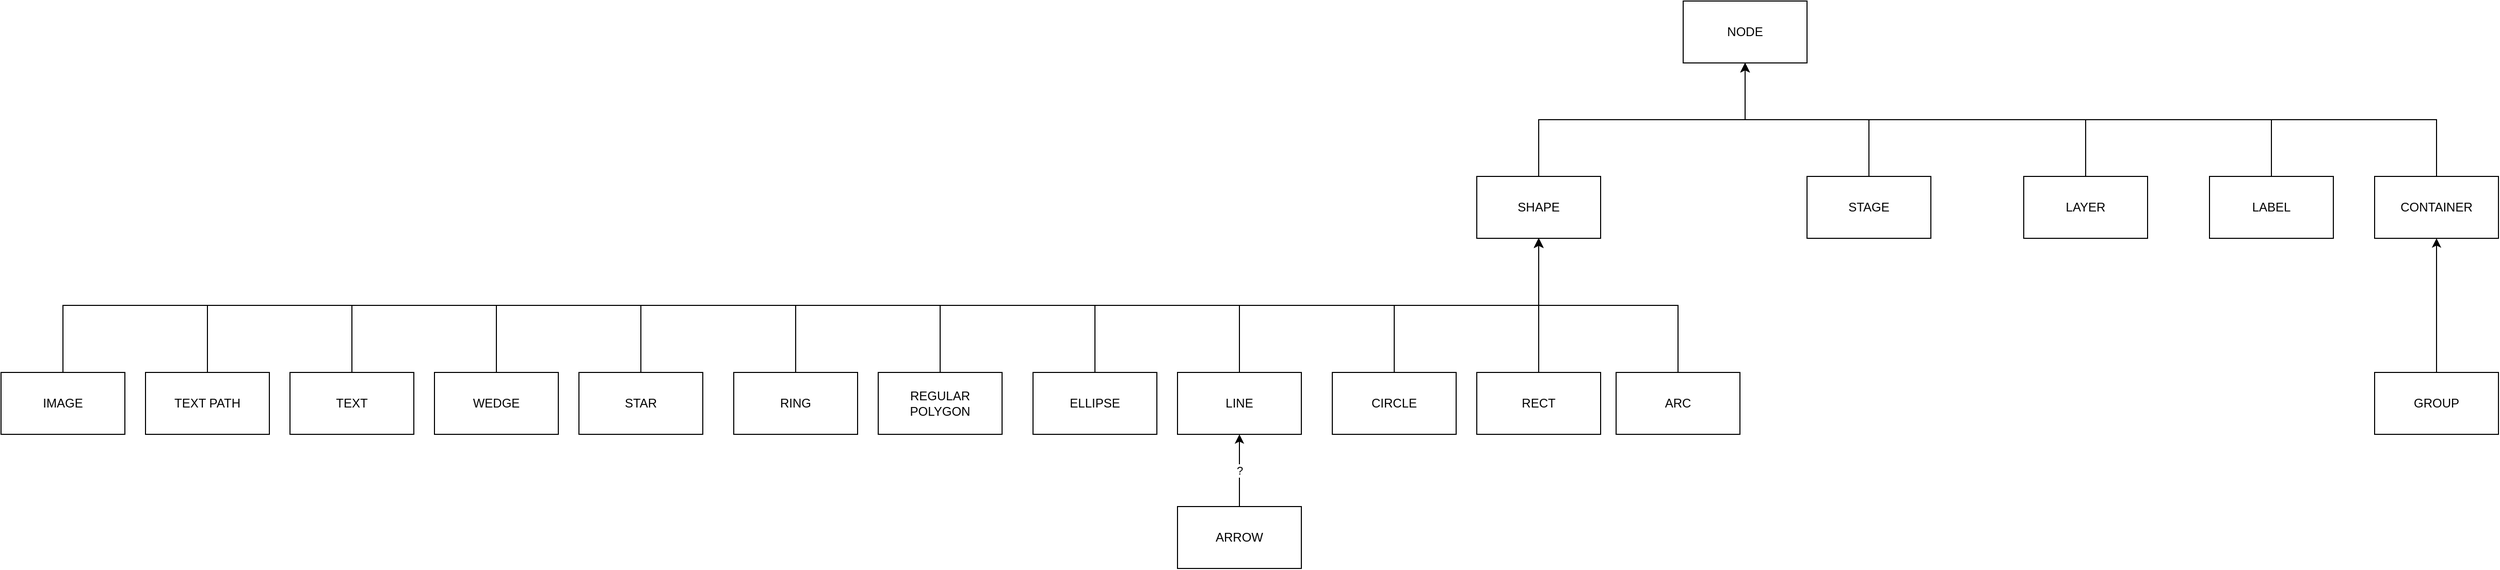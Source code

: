 <mxfile version="24.1.0" type="device">
  <diagram name="Page-1" id="XTs7JJ6mczBnE6e2hhl9">
    <mxGraphModel dx="3493" dy="1045" grid="1" gridSize="10" guides="1" tooltips="1" connect="1" arrows="1" fold="1" page="1" pageScale="1" pageWidth="850" pageHeight="1100" math="0" shadow="0">
      <root>
        <mxCell id="0" />
        <mxCell id="1" parent="0" />
        <mxCell id="9bo8uZbP6z67TJfgycmk-1" value="NODE" style="rounded=0;whiteSpace=wrap;html=1;" vertex="1" parent="1">
          <mxGeometry x="360" y="390" width="120" height="60" as="geometry" />
        </mxCell>
        <mxCell id="9bo8uZbP6z67TJfgycmk-3" style="edgeStyle=orthogonalEdgeStyle;rounded=0;orthogonalLoop=1;jettySize=auto;html=1;exitX=0.5;exitY=0;exitDx=0;exitDy=0;entryX=0.5;entryY=1;entryDx=0;entryDy=0;" edge="1" parent="1" source="9bo8uZbP6z67TJfgycmk-2" target="9bo8uZbP6z67TJfgycmk-1">
          <mxGeometry relative="1" as="geometry" />
        </mxCell>
        <mxCell id="9bo8uZbP6z67TJfgycmk-2" value="SHAPE" style="rounded=0;whiteSpace=wrap;html=1;" vertex="1" parent="1">
          <mxGeometry x="160" y="560" width="120" height="60" as="geometry" />
        </mxCell>
        <mxCell id="9bo8uZbP6z67TJfgycmk-7" style="edgeStyle=orthogonalEdgeStyle;rounded=0;orthogonalLoop=1;jettySize=auto;html=1;entryX=0.5;entryY=1;entryDx=0;entryDy=0;exitX=0.5;exitY=0;exitDx=0;exitDy=0;" edge="1" parent="1" source="9bo8uZbP6z67TJfgycmk-4" target="9bo8uZbP6z67TJfgycmk-2">
          <mxGeometry relative="1" as="geometry" />
        </mxCell>
        <mxCell id="9bo8uZbP6z67TJfgycmk-4" value="CIRCLE" style="rounded=0;whiteSpace=wrap;html=1;" vertex="1" parent="1">
          <mxGeometry x="20" y="750" width="120" height="60" as="geometry" />
        </mxCell>
        <mxCell id="9bo8uZbP6z67TJfgycmk-8" style="edgeStyle=orthogonalEdgeStyle;rounded=0;orthogonalLoop=1;jettySize=auto;html=1;exitX=0.5;exitY=0;exitDx=0;exitDy=0;" edge="1" parent="1" source="9bo8uZbP6z67TJfgycmk-5">
          <mxGeometry relative="1" as="geometry">
            <mxPoint x="220" y="620" as="targetPoint" />
          </mxGeometry>
        </mxCell>
        <mxCell id="9bo8uZbP6z67TJfgycmk-5" value="RECT" style="rounded=0;whiteSpace=wrap;html=1;" vertex="1" parent="1">
          <mxGeometry x="160" y="750" width="120" height="60" as="geometry" />
        </mxCell>
        <mxCell id="9bo8uZbP6z67TJfgycmk-9" style="edgeStyle=orthogonalEdgeStyle;rounded=0;orthogonalLoop=1;jettySize=auto;html=1;entryX=0.5;entryY=1;entryDx=0;entryDy=0;exitX=0.5;exitY=0;exitDx=0;exitDy=0;" edge="1" parent="1" source="9bo8uZbP6z67TJfgycmk-6" target="9bo8uZbP6z67TJfgycmk-2">
          <mxGeometry relative="1" as="geometry" />
        </mxCell>
        <mxCell id="9bo8uZbP6z67TJfgycmk-6" value="ARC" style="rounded=0;whiteSpace=wrap;html=1;" vertex="1" parent="1">
          <mxGeometry x="295" y="750" width="120" height="60" as="geometry" />
        </mxCell>
        <mxCell id="9bo8uZbP6z67TJfgycmk-12" style="edgeStyle=orthogonalEdgeStyle;rounded=0;orthogonalLoop=1;jettySize=auto;html=1;entryX=0.5;entryY=1;entryDx=0;entryDy=0;" edge="1" parent="1" source="9bo8uZbP6z67TJfgycmk-10" target="9bo8uZbP6z67TJfgycmk-1">
          <mxGeometry relative="1" as="geometry" />
        </mxCell>
        <mxCell id="9bo8uZbP6z67TJfgycmk-10" value="STAGE" style="rounded=0;whiteSpace=wrap;html=1;" vertex="1" parent="1">
          <mxGeometry x="480" y="560" width="120" height="60" as="geometry" />
        </mxCell>
        <mxCell id="9bo8uZbP6z67TJfgycmk-13" style="edgeStyle=orthogonalEdgeStyle;rounded=0;orthogonalLoop=1;jettySize=auto;html=1;entryX=0.5;entryY=1;entryDx=0;entryDy=0;exitX=0.5;exitY=0;exitDx=0;exitDy=0;" edge="1" parent="1" source="9bo8uZbP6z67TJfgycmk-11" target="9bo8uZbP6z67TJfgycmk-1">
          <mxGeometry relative="1" as="geometry" />
        </mxCell>
        <mxCell id="9bo8uZbP6z67TJfgycmk-11" value="LAYER" style="rounded=0;whiteSpace=wrap;html=1;" vertex="1" parent="1">
          <mxGeometry x="690" y="560" width="120" height="60" as="geometry" />
        </mxCell>
        <mxCell id="9bo8uZbP6z67TJfgycmk-15" style="edgeStyle=orthogonalEdgeStyle;rounded=0;orthogonalLoop=1;jettySize=auto;html=1;entryX=0.5;entryY=1;entryDx=0;entryDy=0;exitX=0.5;exitY=0;exitDx=0;exitDy=0;" edge="1" parent="1" source="9bo8uZbP6z67TJfgycmk-14" target="9bo8uZbP6z67TJfgycmk-2">
          <mxGeometry relative="1" as="geometry" />
        </mxCell>
        <mxCell id="9bo8uZbP6z67TJfgycmk-14" value="LINE" style="rounded=0;whiteSpace=wrap;html=1;" vertex="1" parent="1">
          <mxGeometry x="-130" y="750" width="120" height="60" as="geometry" />
        </mxCell>
        <mxCell id="9bo8uZbP6z67TJfgycmk-17" value="?" style="edgeStyle=orthogonalEdgeStyle;rounded=0;orthogonalLoop=1;jettySize=auto;html=1;entryX=0.5;entryY=1;entryDx=0;entryDy=0;" edge="1" parent="1" source="9bo8uZbP6z67TJfgycmk-16" target="9bo8uZbP6z67TJfgycmk-14">
          <mxGeometry relative="1" as="geometry" />
        </mxCell>
        <mxCell id="9bo8uZbP6z67TJfgycmk-16" value="ARROW" style="rounded=0;whiteSpace=wrap;html=1;" vertex="1" parent="1">
          <mxGeometry x="-130" y="880" width="120" height="60" as="geometry" />
        </mxCell>
        <mxCell id="9bo8uZbP6z67TJfgycmk-19" style="edgeStyle=orthogonalEdgeStyle;rounded=0;orthogonalLoop=1;jettySize=auto;html=1;entryX=0.5;entryY=1;entryDx=0;entryDy=0;exitX=0.5;exitY=0;exitDx=0;exitDy=0;" edge="1" parent="1" source="9bo8uZbP6z67TJfgycmk-18" target="9bo8uZbP6z67TJfgycmk-2">
          <mxGeometry relative="1" as="geometry" />
        </mxCell>
        <mxCell id="9bo8uZbP6z67TJfgycmk-18" value="ELLIPSE" style="rounded=0;whiteSpace=wrap;html=1;" vertex="1" parent="1">
          <mxGeometry x="-270" y="750" width="120" height="60" as="geometry" />
        </mxCell>
        <mxCell id="9bo8uZbP6z67TJfgycmk-21" style="edgeStyle=orthogonalEdgeStyle;rounded=0;orthogonalLoop=1;jettySize=auto;html=1;entryX=0.5;entryY=1;entryDx=0;entryDy=0;exitX=0.5;exitY=0;exitDx=0;exitDy=0;" edge="1" parent="1" source="9bo8uZbP6z67TJfgycmk-20" target="9bo8uZbP6z67TJfgycmk-2">
          <mxGeometry relative="1" as="geometry" />
        </mxCell>
        <mxCell id="9bo8uZbP6z67TJfgycmk-20" value="REGULAR POLYGON" style="rounded=0;whiteSpace=wrap;html=1;" vertex="1" parent="1">
          <mxGeometry x="-420" y="750" width="120" height="60" as="geometry" />
        </mxCell>
        <mxCell id="9bo8uZbP6z67TJfgycmk-23" style="edgeStyle=orthogonalEdgeStyle;rounded=0;orthogonalLoop=1;jettySize=auto;html=1;entryX=0.5;entryY=1;entryDx=0;entryDy=0;exitX=0.5;exitY=0;exitDx=0;exitDy=0;" edge="1" parent="1" source="9bo8uZbP6z67TJfgycmk-22" target="9bo8uZbP6z67TJfgycmk-2">
          <mxGeometry relative="1" as="geometry" />
        </mxCell>
        <mxCell id="9bo8uZbP6z67TJfgycmk-22" value="RING" style="rounded=0;whiteSpace=wrap;html=1;" vertex="1" parent="1">
          <mxGeometry x="-560" y="750" width="120" height="60" as="geometry" />
        </mxCell>
        <mxCell id="9bo8uZbP6z67TJfgycmk-25" style="edgeStyle=orthogonalEdgeStyle;rounded=0;orthogonalLoop=1;jettySize=auto;html=1;entryX=0.5;entryY=1;entryDx=0;entryDy=0;exitX=0.5;exitY=0;exitDx=0;exitDy=0;" edge="1" parent="1" source="9bo8uZbP6z67TJfgycmk-24" target="9bo8uZbP6z67TJfgycmk-2">
          <mxGeometry relative="1" as="geometry" />
        </mxCell>
        <mxCell id="9bo8uZbP6z67TJfgycmk-24" value="STAR" style="rounded=0;whiteSpace=wrap;html=1;" vertex="1" parent="1">
          <mxGeometry x="-710" y="750" width="120" height="60" as="geometry" />
        </mxCell>
        <mxCell id="9bo8uZbP6z67TJfgycmk-27" style="edgeStyle=orthogonalEdgeStyle;rounded=0;orthogonalLoop=1;jettySize=auto;html=1;entryX=0.5;entryY=1;entryDx=0;entryDy=0;exitX=0.5;exitY=0;exitDx=0;exitDy=0;" edge="1" parent="1" source="9bo8uZbP6z67TJfgycmk-26" target="9bo8uZbP6z67TJfgycmk-2">
          <mxGeometry relative="1" as="geometry" />
        </mxCell>
        <mxCell id="9bo8uZbP6z67TJfgycmk-26" value="WEDGE" style="rounded=0;whiteSpace=wrap;html=1;" vertex="1" parent="1">
          <mxGeometry x="-850" y="750" width="120" height="60" as="geometry" />
        </mxCell>
        <mxCell id="9bo8uZbP6z67TJfgycmk-29" style="edgeStyle=orthogonalEdgeStyle;rounded=0;orthogonalLoop=1;jettySize=auto;html=1;entryX=0.5;entryY=1;entryDx=0;entryDy=0;exitX=0.5;exitY=0;exitDx=0;exitDy=0;" edge="1" parent="1" source="9bo8uZbP6z67TJfgycmk-28" target="9bo8uZbP6z67TJfgycmk-2">
          <mxGeometry relative="1" as="geometry" />
        </mxCell>
        <mxCell id="9bo8uZbP6z67TJfgycmk-28" value="TEXT" style="rounded=0;whiteSpace=wrap;html=1;" vertex="1" parent="1">
          <mxGeometry x="-990" y="750" width="120" height="60" as="geometry" />
        </mxCell>
        <mxCell id="9bo8uZbP6z67TJfgycmk-31" style="edgeStyle=orthogonalEdgeStyle;rounded=0;orthogonalLoop=1;jettySize=auto;html=1;entryX=0.5;entryY=1;entryDx=0;entryDy=0;exitX=0.5;exitY=0;exitDx=0;exitDy=0;" edge="1" parent="1" source="9bo8uZbP6z67TJfgycmk-30" target="9bo8uZbP6z67TJfgycmk-1">
          <mxGeometry relative="1" as="geometry" />
        </mxCell>
        <mxCell id="9bo8uZbP6z67TJfgycmk-30" value="LABEL" style="rounded=0;whiteSpace=wrap;html=1;" vertex="1" parent="1">
          <mxGeometry x="870" y="560" width="120" height="60" as="geometry" />
        </mxCell>
        <mxCell id="9bo8uZbP6z67TJfgycmk-33" style="edgeStyle=orthogonalEdgeStyle;rounded=0;orthogonalLoop=1;jettySize=auto;html=1;entryX=0.5;entryY=1;entryDx=0;entryDy=0;exitX=0.5;exitY=0;exitDx=0;exitDy=0;" edge="1" parent="1" source="9bo8uZbP6z67TJfgycmk-32" target="9bo8uZbP6z67TJfgycmk-2">
          <mxGeometry relative="1" as="geometry" />
        </mxCell>
        <mxCell id="9bo8uZbP6z67TJfgycmk-32" value="TEXT PATH" style="rounded=0;whiteSpace=wrap;html=1;" vertex="1" parent="1">
          <mxGeometry x="-1130" y="750" width="120" height="60" as="geometry" />
        </mxCell>
        <mxCell id="9bo8uZbP6z67TJfgycmk-37" style="edgeStyle=orthogonalEdgeStyle;rounded=0;orthogonalLoop=1;jettySize=auto;html=1;entryX=0.5;entryY=1;entryDx=0;entryDy=0;exitX=0.5;exitY=0;exitDx=0;exitDy=0;" edge="1" parent="1" source="9bo8uZbP6z67TJfgycmk-34" target="9bo8uZbP6z67TJfgycmk-1">
          <mxGeometry relative="1" as="geometry" />
        </mxCell>
        <mxCell id="9bo8uZbP6z67TJfgycmk-34" value="CONTAINER" style="rounded=0;whiteSpace=wrap;html=1;" vertex="1" parent="1">
          <mxGeometry x="1030" y="560" width="120" height="60" as="geometry" />
        </mxCell>
        <mxCell id="9bo8uZbP6z67TJfgycmk-36" style="edgeStyle=orthogonalEdgeStyle;rounded=0;orthogonalLoop=1;jettySize=auto;html=1;entryX=0.5;entryY=1;entryDx=0;entryDy=0;" edge="1" parent="1" source="9bo8uZbP6z67TJfgycmk-35" target="9bo8uZbP6z67TJfgycmk-34">
          <mxGeometry relative="1" as="geometry" />
        </mxCell>
        <mxCell id="9bo8uZbP6z67TJfgycmk-35" value="GROUP" style="rounded=0;whiteSpace=wrap;html=1;" vertex="1" parent="1">
          <mxGeometry x="1030" y="750" width="120" height="60" as="geometry" />
        </mxCell>
        <mxCell id="9bo8uZbP6z67TJfgycmk-39" style="edgeStyle=orthogonalEdgeStyle;rounded=0;orthogonalLoop=1;jettySize=auto;html=1;entryX=0.5;entryY=1;entryDx=0;entryDy=0;exitX=0.5;exitY=0;exitDx=0;exitDy=0;" edge="1" parent="1" source="9bo8uZbP6z67TJfgycmk-38" target="9bo8uZbP6z67TJfgycmk-2">
          <mxGeometry relative="1" as="geometry" />
        </mxCell>
        <mxCell id="9bo8uZbP6z67TJfgycmk-38" value="IMAGE" style="rounded=0;whiteSpace=wrap;html=1;" vertex="1" parent="1">
          <mxGeometry x="-1270" y="750" width="120" height="60" as="geometry" />
        </mxCell>
      </root>
    </mxGraphModel>
  </diagram>
</mxfile>
